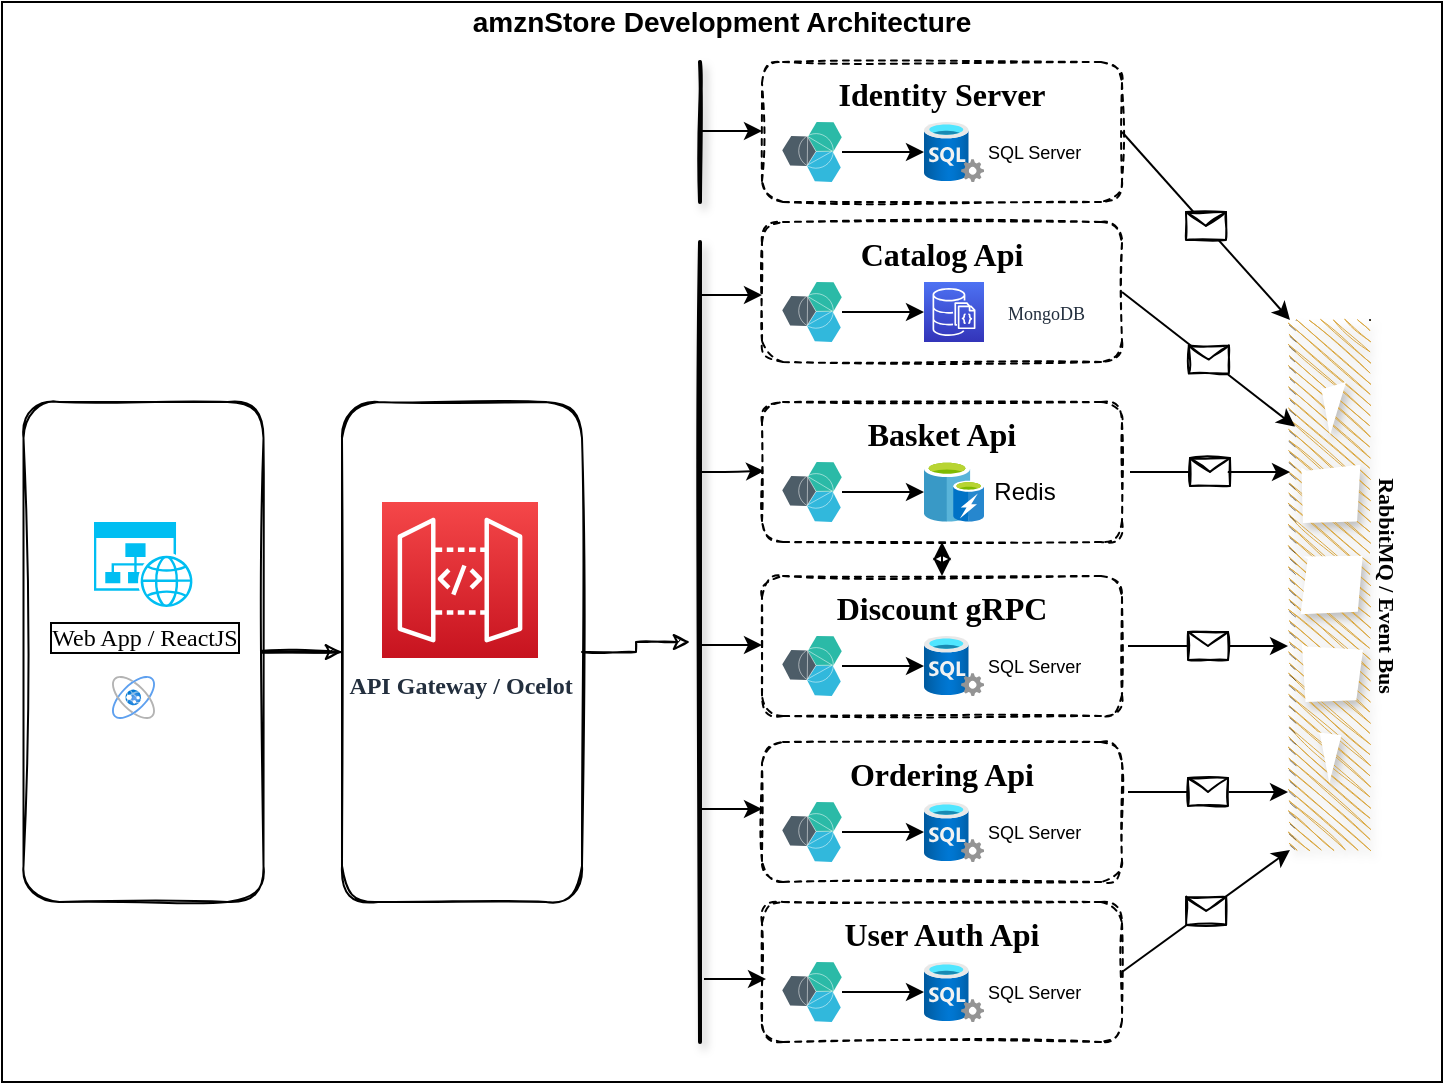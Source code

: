 <mxfile version="14.5.1" type="device"><diagram id="Lv5Uxl8zvvDYkoz2BAbe" name="Page-1"><mxGraphModel dx="853" dy="536" grid="1" gridSize="10" guides="1" tooltips="1" connect="1" arrows="1" fold="1" page="1" pageScale="1" pageWidth="850" pageHeight="1100" math="0" shadow="0"><root><mxCell id="0"/><mxCell id="1" parent="0"/><mxCell id="867QuxtMUewvJWebPAm3-1" value="&lt;b&gt;&lt;font style=&quot;font-size: 14px&quot;&gt;amznStore Development Architecture&lt;/font&gt;&lt;/b&gt;" style="rounded=0;whiteSpace=wrap;html=1;labelPosition=center;verticalLabelPosition=top;align=center;verticalAlign=bottom;labelBackgroundColor=#ffffff;spacingTop=0;spacingBottom=-21;" vertex="1" parent="1"><mxGeometry x="68" y="20" width="720" height="540" as="geometry"/></mxCell><mxCell id="2wDxl_Z3umUStXJ1Piei-20" value="" style="edgeStyle=orthogonalEdgeStyle;rounded=0;sketch=1;orthogonalLoop=1;jettySize=auto;html=1;" parent="1" source="2wDxl_Z3umUStXJ1Piei-18" target="nP8fxzeZWc0NTqvHvcdn-82" edge="1"><mxGeometry relative="1" as="geometry"><Array as="points"><mxPoint x="385" y="345"/><mxPoint x="385" y="340"/></Array></mxGeometry></mxCell><mxCell id="2wDxl_Z3umUStXJ1Piei-25" value="" style="edgeStyle=orthogonalEdgeStyle;rounded=0;sketch=1;orthogonalLoop=1;jettySize=auto;html=1;" parent="1" source="2wDxl_Z3umUStXJ1Piei-18" target="2wDxl_Z3umUStXJ1Piei-23" edge="1"><mxGeometry relative="1" as="geometry"/></mxCell><mxCell id="2wDxl_Z3umUStXJ1Piei-26" value="" style="edgeStyle=orthogonalEdgeStyle;rounded=0;sketch=1;orthogonalLoop=1;jettySize=auto;html=1;" parent="1" source="2wDxl_Z3umUStXJ1Piei-18" target="2wDxl_Z3umUStXJ1Piei-23" edge="1"><mxGeometry relative="1" as="geometry"/></mxCell><mxCell id="2wDxl_Z3umUStXJ1Piei-27" value="" style="edgeStyle=orthogonalEdgeStyle;rounded=0;sketch=1;orthogonalLoop=1;jettySize=auto;html=1;startArrow=classic;startFill=1;" parent="1" source="2wDxl_Z3umUStXJ1Piei-18" target="2wDxl_Z3umUStXJ1Piei-23" edge="1"><mxGeometry relative="1" as="geometry"/></mxCell><mxCell id="2wDxl_Z3umUStXJ1Piei-18" value="" style="rounded=1;whiteSpace=wrap;html=1;sketch=1;" parent="1" vertex="1"><mxGeometry x="238" y="220" width="120" height="250" as="geometry"/></mxCell><mxCell id="nP8fxzeZWc0NTqvHvcdn-1" value="&lt;font face=&quot;Comic Sans MS&quot; style=&quot;font-size: 16px&quot;&gt;&lt;b&gt;Catalog Api&lt;/b&gt;&lt;/font&gt;" style="rounded=1;whiteSpace=wrap;html=1;verticalAlign=top;dashed=1;sketch=1;" parent="1" vertex="1"><mxGeometry x="448" y="130" width="180" height="70" as="geometry"/></mxCell><mxCell id="nP8fxzeZWc0NTqvHvcdn-6" value="" style="edgeStyle=orthogonalEdgeStyle;rounded=0;orthogonalLoop=1;jettySize=auto;html=1;" parent="1" source="nP8fxzeZWc0NTqvHvcdn-3" edge="1"><mxGeometry relative="1" as="geometry"><mxPoint x="529" y="175" as="targetPoint"/></mxGeometry></mxCell><mxCell id="nP8fxzeZWc0NTqvHvcdn-3" value="" style="aspect=fixed;perimeter=ellipsePerimeter;html=1;align=center;shadow=0;dashed=0;fontColor=#4277BB;labelBackgroundColor=#ffffff;fontSize=12;spacingTop=3;image;image=img/lib/ibm/miscellaneous/microservices_application.svg;" parent="1" vertex="1"><mxGeometry x="458" y="160" width="30" height="30" as="geometry"/></mxCell><mxCell id="nP8fxzeZWc0NTqvHvcdn-9" value="&lt;font face=&quot;Comic Sans MS&quot; style=&quot;font-size: 16px&quot;&gt;&lt;b&gt;Basket Api&lt;/b&gt;&lt;/font&gt;" style="rounded=1;whiteSpace=wrap;html=1;verticalAlign=top;dashed=1;sketch=1;" parent="1" vertex="1"><mxGeometry x="448" y="220" width="180" height="70" as="geometry"/></mxCell><mxCell id="nP8fxzeZWc0NTqvHvcdn-10" value="" style="edgeStyle=orthogonalEdgeStyle;rounded=0;orthogonalLoop=1;jettySize=auto;html=1;" parent="1" source="nP8fxzeZWc0NTqvHvcdn-11" edge="1"><mxGeometry relative="1" as="geometry"><mxPoint x="529" y="265" as="targetPoint"/></mxGeometry></mxCell><mxCell id="nP8fxzeZWc0NTqvHvcdn-11" value="" style="aspect=fixed;perimeter=ellipsePerimeter;html=1;align=center;shadow=0;dashed=0;fontColor=#4277BB;labelBackgroundColor=#ffffff;fontSize=12;spacingTop=3;image;image=img/lib/ibm/miscellaneous/microservices_application.svg;" parent="1" vertex="1"><mxGeometry x="458" y="250" width="30" height="30" as="geometry"/></mxCell><mxCell id="nP8fxzeZWc0NTqvHvcdn-13" value="&lt;font face=&quot;Comic Sans MS&quot; style=&quot;font-size: 16px&quot;&gt;&lt;b&gt;Discount gRPC&lt;/b&gt;&lt;/font&gt;" style="rounded=1;whiteSpace=wrap;html=1;verticalAlign=top;dashed=1;sketch=1;" parent="1" vertex="1"><mxGeometry x="448" y="307" width="180" height="70" as="geometry"/></mxCell><mxCell id="nP8fxzeZWc0NTqvHvcdn-14" value="" style="edgeStyle=orthogonalEdgeStyle;rounded=0;orthogonalLoop=1;jettySize=auto;html=1;" parent="1" source="nP8fxzeZWc0NTqvHvcdn-15" target="nP8fxzeZWc0NTqvHvcdn-16" edge="1"><mxGeometry relative="1" as="geometry"/></mxCell><mxCell id="nP8fxzeZWc0NTqvHvcdn-15" value="" style="aspect=fixed;perimeter=ellipsePerimeter;html=1;align=center;shadow=0;dashed=0;fontColor=#4277BB;labelBackgroundColor=#ffffff;fontSize=12;spacingTop=3;image;image=img/lib/ibm/miscellaneous/microservices_application.svg;sketch=0;" parent="1" vertex="1"><mxGeometry x="458" y="337" width="30" height="30" as="geometry"/></mxCell><mxCell id="nP8fxzeZWc0NTqvHvcdn-16" value="SQL Server" style="aspect=fixed;points=[];align=left;image;fontSize=9;image=img/lib/azure2/databases/SQL_Server.svg;labelPosition=center;verticalLabelPosition=middle;verticalAlign=middle;spacingLeft=30;sketch=0;" parent="1" vertex="1"><mxGeometry x="529" y="337" width="30" height="30" as="geometry"/></mxCell><mxCell id="nP8fxzeZWc0NTqvHvcdn-18" value="&lt;font face=&quot;Comic Sans MS&quot; style=&quot;font-size: 16px&quot;&gt;&lt;b&gt;Ordering Api&lt;/b&gt;&lt;/font&gt;" style="rounded=1;whiteSpace=wrap;html=1;verticalAlign=top;dashed=1;sketch=1;" parent="1" vertex="1"><mxGeometry x="448" y="390" width="180" height="70" as="geometry"/></mxCell><mxCell id="nP8fxzeZWc0NTqvHvcdn-19" value="" style="edgeStyle=orthogonalEdgeStyle;rounded=0;orthogonalLoop=1;jettySize=auto;html=1;" parent="1" source="nP8fxzeZWc0NTqvHvcdn-20" target="nP8fxzeZWc0NTqvHvcdn-21" edge="1"><mxGeometry relative="1" as="geometry"/></mxCell><mxCell id="nP8fxzeZWc0NTqvHvcdn-20" value="" style="aspect=fixed;perimeter=ellipsePerimeter;html=1;align=center;shadow=0;dashed=0;fontColor=#4277BB;labelBackgroundColor=#ffffff;fontSize=12;spacingTop=3;image;image=img/lib/ibm/miscellaneous/microservices_application.svg;" parent="1" vertex="1"><mxGeometry x="458" y="420" width="30" height="30" as="geometry"/></mxCell><mxCell id="nP8fxzeZWc0NTqvHvcdn-21" value="SQL Server" style="aspect=fixed;points=[];align=left;image;fontSize=9;image=img/lib/azure2/databases/SQL_Server.svg;labelPosition=center;verticalLabelPosition=middle;verticalAlign=middle;spacingLeft=30;" parent="1" vertex="1"><mxGeometry x="529" y="420" width="30" height="30" as="geometry"/></mxCell><mxCell id="nP8fxzeZWc0NTqvHvcdn-22" value="&lt;font face=&quot;Comic Sans MS&quot; style=&quot;font-size: 16px&quot;&gt;&lt;b&gt;User Auth Api&lt;/b&gt;&lt;/font&gt;" style="rounded=1;whiteSpace=wrap;html=1;verticalAlign=top;dashed=1;sketch=1;" parent="1" vertex="1"><mxGeometry x="448" y="470" width="180" height="70" as="geometry"/></mxCell><mxCell id="nP8fxzeZWc0NTqvHvcdn-23" value="" style="edgeStyle=orthogonalEdgeStyle;rounded=0;orthogonalLoop=1;jettySize=auto;html=1;" parent="1" source="nP8fxzeZWc0NTqvHvcdn-24" target="nP8fxzeZWc0NTqvHvcdn-25" edge="1"><mxGeometry relative="1" as="geometry"/></mxCell><mxCell id="nP8fxzeZWc0NTqvHvcdn-24" value="" style="aspect=fixed;perimeter=ellipsePerimeter;html=1;align=center;shadow=0;dashed=0;fontColor=#4277BB;labelBackgroundColor=#ffffff;fontSize=12;spacingTop=3;image;image=img/lib/ibm/miscellaneous/microservices_application.svg;" parent="1" vertex="1"><mxGeometry x="458" y="500" width="30" height="30" as="geometry"/></mxCell><mxCell id="nP8fxzeZWc0NTqvHvcdn-25" value="SQL Server" style="aspect=fixed;points=[];align=left;image;fontSize=9;image=img/lib/azure2/databases/SQL_Server.svg;labelPosition=center;verticalLabelPosition=middle;verticalAlign=middle;spacingLeft=30;sketch=0;" parent="1" vertex="1"><mxGeometry x="529" y="500" width="30" height="30" as="geometry"/></mxCell><mxCell id="nP8fxzeZWc0NTqvHvcdn-26" value="&lt;font style=&quot;font-size: 9px&quot;&gt;MongoDB&lt;/font&gt;" style="points=[[0,0,0],[0.25,0,0],[0.5,0,0],[0.75,0,0],[1,0,0],[0,1,0],[0.25,1,0],[0.5,1,0],[0.75,1,0],[1,1,0],[0,0.25,0],[0,0.5,0],[0,0.75,0],[1,0.25,0],[1,0.5,0],[1,0.75,0]];outlineConnect=0;fontColor=#232F3E;gradientColor=#4D72F3;gradientDirection=north;fillColor=#3334B9;strokeColor=#ffffff;dashed=0;verticalLabelPosition=middle;verticalAlign=middle;align=left;html=1;fontSize=12;fontStyle=0;aspect=fixed;shape=mxgraph.aws4.resourceIcon;resIcon=mxgraph.aws4.documentdb_with_mongodb_compatibility;fontFamily=Comic Sans MS;labelPosition=center;spacingLeft=40;" parent="1" vertex="1"><mxGeometry x="529" y="160" width="30" height="30" as="geometry"/></mxCell><mxCell id="nP8fxzeZWc0NTqvHvcdn-27" value="Redis" style="aspect=fixed;html=1;points=[];align=center;image;fontSize=12;image=img/lib/mscae/Cache_including_Redis.svg;dashed=1;verticalAlign=middle;labelPosition=center;verticalLabelPosition=middle;spacingLeft=70;" parent="1" vertex="1"><mxGeometry x="529" y="250" width="30" height="30" as="geometry"/></mxCell><mxCell id="nP8fxzeZWc0NTqvHvcdn-37" value="" style="endArrow=classic;startArrow=classic;html=1;fontFamily=Comic Sans MS;fontSize=9;entryX=0.5;entryY=1;entryDx=0;entryDy=0;exitX=0.5;exitY=0;exitDx=0;exitDy=0;" parent="1" source="nP8fxzeZWc0NTqvHvcdn-13" target="nP8fxzeZWc0NTqvHvcdn-9" edge="1"><mxGeometry width="50" height="50" relative="1" as="geometry"><mxPoint x="498" y="350" as="sourcePoint"/><mxPoint x="488" y="320" as="targetPoint"/></mxGeometry></mxCell><mxCell id="nP8fxzeZWc0NTqvHvcdn-45" value="&lt;font face=&quot;Comic Sans MS&quot; style=&quot;font-size: 16px&quot;&gt;&lt;b&gt;Identity Server&lt;/b&gt;&lt;/font&gt;" style="rounded=1;whiteSpace=wrap;html=1;verticalAlign=top;dashed=1;sketch=1;" parent="1" vertex="1"><mxGeometry x="448" y="50" width="180" height="70" as="geometry"/></mxCell><mxCell id="nP8fxzeZWc0NTqvHvcdn-46" value="" style="edgeStyle=orthogonalEdgeStyle;rounded=0;orthogonalLoop=1;jettySize=auto;html=1;" parent="1" source="nP8fxzeZWc0NTqvHvcdn-47" target="nP8fxzeZWc0NTqvHvcdn-48" edge="1"><mxGeometry relative="1" as="geometry"/></mxCell><mxCell id="nP8fxzeZWc0NTqvHvcdn-47" value="" style="aspect=fixed;perimeter=ellipsePerimeter;html=1;align=center;shadow=0;dashed=0;fontColor=#4277BB;labelBackgroundColor=#ffffff;fontSize=12;spacingTop=3;image;image=img/lib/ibm/miscellaneous/microservices_application.svg;" parent="1" vertex="1"><mxGeometry x="458" y="80" width="30" height="30" as="geometry"/></mxCell><mxCell id="nP8fxzeZWc0NTqvHvcdn-48" value="SQL Server" style="aspect=fixed;points=[];align=left;image;fontSize=9;image=img/lib/azure2/databases/SQL_Server.svg;labelPosition=center;verticalLabelPosition=middle;verticalAlign=middle;spacingLeft=30;" parent="1" vertex="1"><mxGeometry x="529" y="80" width="30" height="30" as="geometry"/></mxCell><mxCell id="nP8fxzeZWc0NTqvHvcdn-49" value="RabbitMQ / Event Bus" style="outlineConnect=0;dashed=0;verticalLabelPosition=top;verticalAlign=bottom;align=center;html=1;shape=mxgraph.aws3.queue;fillColor=#D9A741;fontFamily=Comic Sans MS;fontSize=11;rotation=90;fontStyle=1;labelPosition=center;shadow=1;sketch=1;" parent="1" vertex="1"><mxGeometry x="599.5" y="291.5" width="265" height="40" as="geometry"/></mxCell><mxCell id="nP8fxzeZWc0NTqvHvcdn-60" value="" style="endArrow=classic;html=1;fontFamily=Comic Sans MS;fontSize=11;entryX=0;entryY=1;entryDx=0;entryDy=0;entryPerimeter=0;exitX=1;exitY=0.5;exitDx=0;exitDy=0;" parent="1" source="nP8fxzeZWc0NTqvHvcdn-45" target="nP8fxzeZWc0NTqvHvcdn-49" edge="1"><mxGeometry relative="1" as="geometry"><mxPoint x="268" y="249" as="sourcePoint"/><mxPoint x="668" y="200" as="targetPoint"/></mxGeometry></mxCell><mxCell id="nP8fxzeZWc0NTqvHvcdn-61" value="" style="shape=message;html=1;outlineConnect=0;sketch=1;" parent="nP8fxzeZWc0NTqvHvcdn-60" vertex="1"><mxGeometry width="20" height="14" relative="1" as="geometry"><mxPoint x="-10" y="-7" as="offset"/></mxGeometry></mxCell><mxCell id="nP8fxzeZWc0NTqvHvcdn-64" value="" style="endArrow=classic;html=1;fontFamily=Comic Sans MS;fontSize=11;exitX=1;exitY=0.5;exitDx=0;exitDy=0;entryX=0.201;entryY=0.938;entryDx=0;entryDy=0;entryPerimeter=0;" parent="1" source="nP8fxzeZWc0NTqvHvcdn-1" target="nP8fxzeZWc0NTqvHvcdn-49" edge="1"><mxGeometry relative="1" as="geometry"><mxPoint x="638" y="135" as="sourcePoint"/><mxPoint x="719" y="229" as="targetPoint"/></mxGeometry></mxCell><mxCell id="nP8fxzeZWc0NTqvHvcdn-65" value="" style="shape=message;html=1;outlineConnect=0;sketch=1;" parent="nP8fxzeZWc0NTqvHvcdn-64" vertex="1"><mxGeometry width="20" height="14" relative="1" as="geometry"><mxPoint x="-10" y="-7" as="offset"/></mxGeometry></mxCell><mxCell id="nP8fxzeZWc0NTqvHvcdn-66" value="" style="endArrow=classic;html=1;fontFamily=Comic Sans MS;fontSize=11;exitX=1;exitY=0.5;exitDx=0;exitDy=0;" parent="1" edge="1"><mxGeometry relative="1" as="geometry"><mxPoint x="632" y="255" as="sourcePoint"/><mxPoint x="712" y="255" as="targetPoint"/></mxGeometry></mxCell><mxCell id="nP8fxzeZWc0NTqvHvcdn-67" value="" style="shape=message;html=1;outlineConnect=0;sketch=1;" parent="nP8fxzeZWc0NTqvHvcdn-66" vertex="1"><mxGeometry width="20" height="14" relative="1" as="geometry"><mxPoint x="-10" y="-7" as="offset"/></mxGeometry></mxCell><mxCell id="nP8fxzeZWc0NTqvHvcdn-76" value="" style="endArrow=classic;html=1;fontFamily=Comic Sans MS;fontSize=11;exitX=1;exitY=0.5;exitDx=0;exitDy=0;" parent="1" edge="1"><mxGeometry relative="1" as="geometry"><mxPoint x="631" y="342" as="sourcePoint"/><mxPoint x="711" y="342" as="targetPoint"/></mxGeometry></mxCell><mxCell id="nP8fxzeZWc0NTqvHvcdn-77" value="" style="shape=message;html=1;outlineConnect=0;sketch=1;" parent="nP8fxzeZWc0NTqvHvcdn-76" vertex="1"><mxGeometry width="20" height="14" relative="1" as="geometry"><mxPoint x="-10" y="-7" as="offset"/></mxGeometry></mxCell><mxCell id="nP8fxzeZWc0NTqvHvcdn-78" value="" style="endArrow=classic;html=1;fontFamily=Comic Sans MS;fontSize=11;exitX=1;exitY=0.5;exitDx=0;exitDy=0;" parent="1" edge="1"><mxGeometry relative="1" as="geometry"><mxPoint x="631" y="415" as="sourcePoint"/><mxPoint x="711" y="415" as="targetPoint"/></mxGeometry></mxCell><mxCell id="nP8fxzeZWc0NTqvHvcdn-79" value="" style="shape=message;html=1;outlineConnect=0;sketch=1;" parent="nP8fxzeZWc0NTqvHvcdn-78" vertex="1"><mxGeometry width="20" height="14" relative="1" as="geometry"><mxPoint x="-10" y="-7" as="offset"/></mxGeometry></mxCell><mxCell id="nP8fxzeZWc0NTqvHvcdn-80" value="" style="endArrow=classic;html=1;fontFamily=Comic Sans MS;fontSize=11;exitX=1;exitY=0.5;exitDx=0;exitDy=0;entryX=1;entryY=1;entryDx=0;entryDy=0;entryPerimeter=0;" parent="1" source="nP8fxzeZWc0NTqvHvcdn-22" target="nP8fxzeZWc0NTqvHvcdn-49" edge="1"><mxGeometry relative="1" as="geometry"><mxPoint x="641" y="425" as="sourcePoint"/><mxPoint x="721" y="425" as="targetPoint"/></mxGeometry></mxCell><mxCell id="nP8fxzeZWc0NTqvHvcdn-81" value="" style="shape=message;html=1;outlineConnect=0;sketch=1;" parent="nP8fxzeZWc0NTqvHvcdn-80" vertex="1"><mxGeometry width="20" height="14" relative="1" as="geometry"><mxPoint x="-10" y="-7" as="offset"/></mxGeometry></mxCell><mxCell id="nP8fxzeZWc0NTqvHvcdn-82" value="" style="line;strokeWidth=2;direction=south;html=1;shadow=1;sketch=1;fontFamily=Comic Sans MS;fontSize=11;align=left;fillStyle=solid;fillColor=#0D0D0D;" parent="1" vertex="1"><mxGeometry x="412" y="140" width="10" height="400" as="geometry"/></mxCell><mxCell id="nP8fxzeZWc0NTqvHvcdn-84" value="" style="line;strokeWidth=2;direction=south;html=1;shadow=1;sketch=1;fillColor=#0D0D0D;gradientColor=none;fontFamily=Comic Sans MS;fontSize=11;align=left;" parent="1" vertex="1"><mxGeometry x="412" y="50" width="10" height="70" as="geometry"/></mxCell><mxCell id="2wDxl_Z3umUStXJ1Piei-2" value="" style="endArrow=classic;html=1;" parent="1" edge="1"><mxGeometry width="50" height="50" relative="1" as="geometry"><mxPoint x="417" y="84.5" as="sourcePoint"/><mxPoint x="448" y="84.5" as="targetPoint"/></mxGeometry></mxCell><mxCell id="2wDxl_Z3umUStXJ1Piei-12" value="" style="endArrow=classic;html=1;" parent="1" edge="1"><mxGeometry width="50" height="50" relative="1" as="geometry"><mxPoint x="417" y="423.5" as="sourcePoint"/><mxPoint x="448" y="423.5" as="targetPoint"/></mxGeometry></mxCell><mxCell id="2wDxl_Z3umUStXJ1Piei-13" value="" style="endArrow=classic;html=1;" parent="1" edge="1"><mxGeometry width="50" height="50" relative="1" as="geometry"><mxPoint x="417" y="341.5" as="sourcePoint"/><mxPoint x="448" y="341.5" as="targetPoint"/></mxGeometry></mxCell><mxCell id="2wDxl_Z3umUStXJ1Piei-14" value="" style="endArrow=classic;html=1;" parent="1" edge="1"><mxGeometry width="50" height="50" relative="1" as="geometry"><mxPoint x="418" y="255" as="sourcePoint"/><mxPoint x="449" y="254.5" as="targetPoint"/><Array as="points"><mxPoint x="429" y="255"/></Array></mxGeometry></mxCell><mxCell id="2wDxl_Z3umUStXJ1Piei-15" value="" style="endArrow=classic;html=1;" parent="1" edge="1"><mxGeometry width="50" height="50" relative="1" as="geometry"><mxPoint x="417" y="166.5" as="sourcePoint"/><mxPoint x="448" y="166.5" as="targetPoint"/></mxGeometry></mxCell><mxCell id="2wDxl_Z3umUStXJ1Piei-16" value="" style="endArrow=classic;html=1;" parent="1" edge="1"><mxGeometry width="50" height="50" relative="1" as="geometry"><mxPoint x="419" y="508.5" as="sourcePoint"/><mxPoint x="450" y="508.5" as="targetPoint"/></mxGeometry></mxCell><mxCell id="2wDxl_Z3umUStXJ1Piei-17" value="&lt;b&gt;&lt;font face=&quot;Comic Sans MS&quot;&gt;API Gateway / Ocelot&lt;/font&gt;&lt;/b&gt;" style="points=[[0,0,0],[0.25,0,0],[0.5,0,0],[0.75,0,0],[1,0,0],[0,1,0],[0.25,1,0],[0.5,1,0],[0.75,1,0],[1,1,0],[0,0.25,0],[0,0.5,0],[0,0.75,0],[1,0.25,0],[1,0.5,0],[1,0.75,0]];outlineConnect=0;fontColor=#232F3E;gradientColor=#F54749;gradientDirection=north;fillColor=#C7131F;strokeColor=#ffffff;dashed=0;verticalLabelPosition=bottom;verticalAlign=top;align=center;html=1;fontSize=12;fontStyle=0;aspect=fixed;shape=mxgraph.aws4.resourceIcon;resIcon=mxgraph.aws4.api_gateway;sketch=0;" parent="1" vertex="1"><mxGeometry x="258" y="270" width="78" height="78" as="geometry"/></mxCell><mxCell id="2wDxl_Z3umUStXJ1Piei-21" value="" style="rounded=1;whiteSpace=wrap;html=1;sketch=1;" parent="1" vertex="1"><mxGeometry x="78.75" y="220" width="120" height="250" as="geometry"/></mxCell><mxCell id="2wDxl_Z3umUStXJ1Piei-22" value="&lt;font face=&quot;Comic Sans MS&quot;&gt;Web App / ReactJS&lt;/font&gt;" style="verticalLabelPosition=bottom;html=1;verticalAlign=top;align=center;strokeColor=none;fillColor=#00BEF2;shape=mxgraph.azure.website_generic;pointerEvents=1;sketch=0;labelPosition=center;labelBorderColor=#000000;" parent="1" vertex="1"><mxGeometry x="114" y="280" width="50" height="42.5" as="geometry"/></mxCell><mxCell id="2wDxl_Z3umUStXJ1Piei-23" value="" style="aspect=fixed;html=1;points=[];align=center;image;fontSize=12;image=img/lib/azure2/general/Website_Power.svg;sketch=0;" parent="1" vertex="1"><mxGeometry x="123" y="357" width="21.5" height="21.5" as="geometry"/></mxCell></root></mxGraphModel></diagram></mxfile>